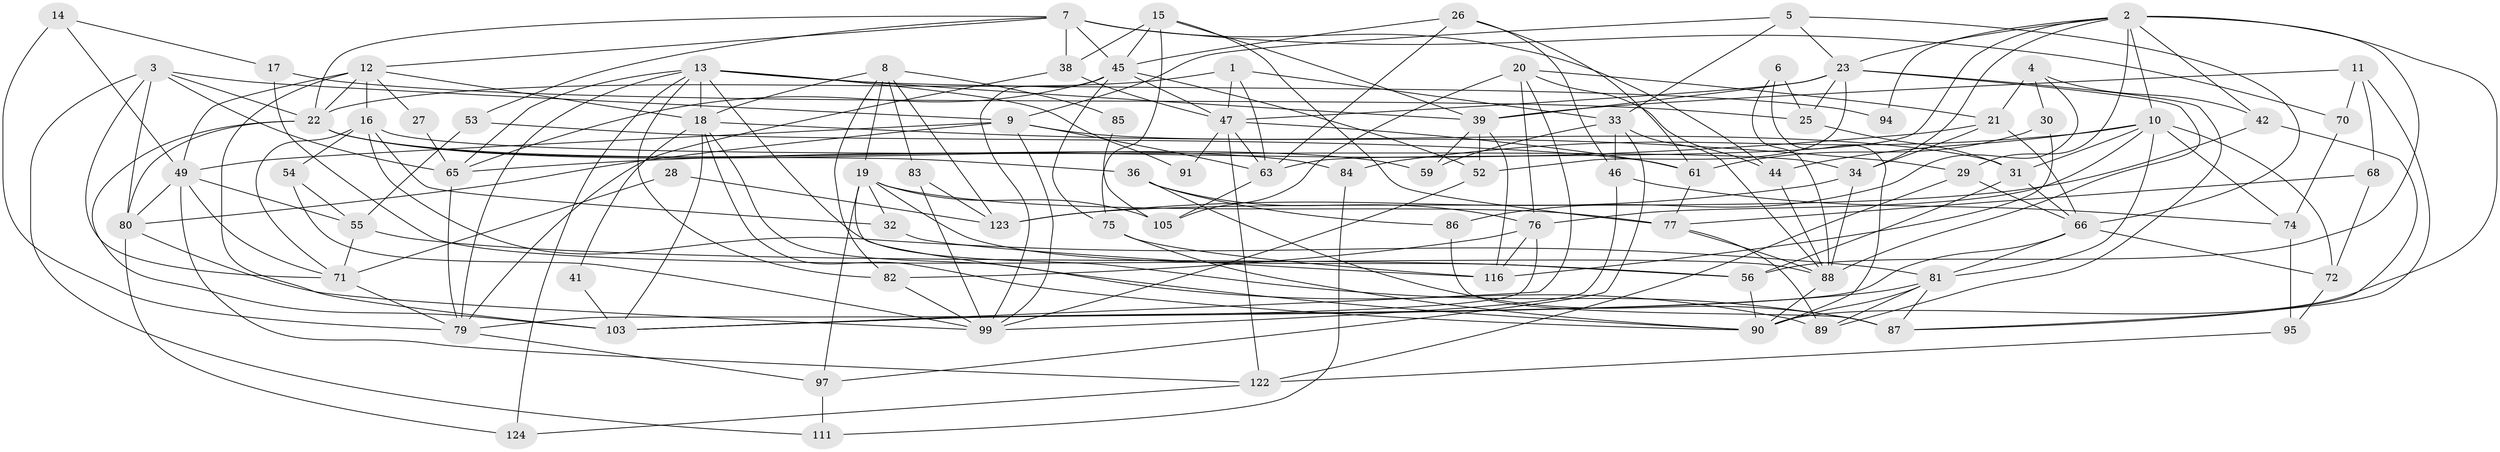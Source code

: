 // Generated by graph-tools (version 1.1) at 2025/52/02/27/25 19:52:04]
// undirected, 85 vertices, 211 edges
graph export_dot {
graph [start="1"]
  node [color=gray90,style=filled];
  1 [super="+50"];
  2 [super="+37"];
  3 [super="+101"];
  4 [super="+120"];
  5;
  6 [super="+62"];
  7 [super="+96"];
  8 [super="+100"];
  9 [super="+48"];
  10 [super="+67"];
  11;
  12 [super="+113"];
  13 [super="+73"];
  14;
  15 [super="+35"];
  16 [super="+107"];
  17 [super="+128"];
  18 [super="+69"];
  19 [super="+93"];
  20 [super="+58"];
  21 [super="+117"];
  22 [super="+114"];
  23 [super="+24"];
  25;
  26 [super="+118"];
  27;
  28;
  29;
  30;
  31 [super="+78"];
  32;
  33 [super="+40"];
  34;
  36;
  38;
  39 [super="+51"];
  41;
  42 [super="+43"];
  44 [super="+98"];
  45 [super="+64"];
  46;
  47 [super="+60"];
  49 [super="+57"];
  52;
  53;
  54;
  55 [super="+126"];
  56 [super="+104"];
  59;
  61;
  63;
  65;
  66;
  68;
  70;
  71 [super="+108"];
  72 [super="+110"];
  74;
  75;
  76 [super="+102"];
  77 [super="+92"];
  79 [super="+112"];
  80 [super="+106"];
  81 [super="+127"];
  82;
  83;
  84;
  85;
  86;
  87;
  88 [super="+125"];
  89;
  90 [super="+109"];
  91;
  94;
  95;
  97;
  99 [super="+121"];
  103 [super="+115"];
  105 [super="+119"];
  111;
  116;
  122;
  123;
  124;
  1 -- 22;
  1 -- 33;
  1 -- 63;
  1 -- 47;
  2 -- 34;
  2 -- 56;
  2 -- 23;
  2 -- 42;
  2 -- 29;
  2 -- 94;
  2 -- 63;
  2 -- 90;
  2 -- 10;
  3 -- 65;
  3 -- 71;
  3 -- 80;
  3 -- 22;
  3 -- 9;
  3 -- 111;
  4 -- 30;
  4 -- 42;
  4 -- 21;
  4 -- 86;
  5 -- 66;
  5 -- 9;
  5 -- 23;
  5 -- 33;
  6 -- 88;
  6 -- 25;
  6 -- 90;
  7 -- 53;
  7 -- 38;
  7 -- 70;
  7 -- 12;
  7 -- 45;
  7 -- 22;
  7 -- 44;
  8 -- 18;
  8 -- 85;
  8 -- 19;
  8 -- 123;
  8 -- 82;
  8 -- 83;
  9 -- 99;
  9 -- 63;
  9 -- 31;
  9 -- 49;
  9 -- 80;
  10 -- 74;
  10 -- 84;
  10 -- 72;
  10 -- 44;
  10 -- 76;
  10 -- 31;
  10 -- 81;
  11 -- 70;
  11 -- 39;
  11 -- 68;
  11 -- 87;
  12 -- 49;
  12 -- 103;
  12 -- 22;
  12 -- 16;
  12 -- 18;
  12 -- 27;
  13 -- 39;
  13 -- 94;
  13 -- 124;
  13 -- 18;
  13 -- 79;
  13 -- 65;
  13 -- 82;
  13 -- 87;
  13 -- 91;
  14 -- 17;
  14 -- 79;
  14 -- 49;
  15 -- 45;
  15 -- 75;
  15 -- 38;
  15 -- 77;
  15 -- 39;
  16 -- 34;
  16 -- 32;
  16 -- 54;
  16 -- 81;
  16 -- 71;
  17 -- 88;
  17 -- 25;
  18 -- 29;
  18 -- 90;
  18 -- 89;
  18 -- 41;
  18 -- 103;
  19 -- 90;
  19 -- 97;
  19 -- 105;
  19 -- 32;
  19 -- 77;
  19 -- 56;
  20 -- 76;
  20 -- 44;
  20 -- 105;
  20 -- 103;
  20 -- 21;
  21 -- 65;
  21 -- 34;
  21 -- 66;
  22 -- 84;
  22 -- 36;
  22 -- 103;
  22 -- 59;
  22 -- 80;
  23 -- 25;
  23 -- 88;
  23 -- 52;
  23 -- 39;
  23 -- 89;
  23 -- 47;
  25 -- 31;
  26 -- 63;
  26 -- 61;
  26 -- 45;
  26 -- 46;
  27 -- 65;
  28 -- 123;
  28 -- 71;
  29 -- 66;
  29 -- 122;
  30 -- 61;
  30 -- 116;
  31 -- 56;
  31 -- 66;
  32 -- 116;
  33 -- 97;
  33 -- 59;
  33 -- 46;
  33 -- 88;
  34 -- 88;
  34 -- 123;
  36 -- 87;
  36 -- 76;
  36 -- 86;
  38 -- 79;
  38 -- 47;
  39 -- 116;
  39 -- 59;
  39 -- 52;
  41 -- 103;
  42 -- 87;
  42 -- 123;
  44 -- 88;
  45 -- 65;
  45 -- 75;
  45 -- 52;
  45 -- 47;
  45 -- 99;
  46 -- 74;
  46 -- 99;
  47 -- 63;
  47 -- 122;
  47 -- 91;
  47 -- 61;
  49 -- 55;
  49 -- 122;
  49 -- 71;
  49 -- 80;
  52 -- 99;
  53 -- 61;
  53 -- 55;
  54 -- 55;
  54 -- 99;
  55 -- 71;
  55 -- 56;
  56 -- 90;
  61 -- 77;
  63 -- 105;
  65 -- 79;
  66 -- 103;
  66 -- 72;
  66 -- 81;
  68 -- 77;
  68 -- 72;
  70 -- 74;
  71 -- 79;
  72 -- 95;
  74 -- 95;
  75 -- 116;
  75 -- 90;
  76 -- 82;
  76 -- 116;
  76 -- 79;
  77 -- 88;
  77 -- 89;
  79 -- 97;
  80 -- 124;
  80 -- 99;
  81 -- 90;
  81 -- 87;
  81 -- 103;
  81 -- 89;
  82 -- 99;
  83 -- 99;
  83 -- 123;
  84 -- 111;
  85 -- 105;
  86 -- 87;
  88 -- 90;
  95 -- 122;
  97 -- 111;
  122 -- 124;
}
